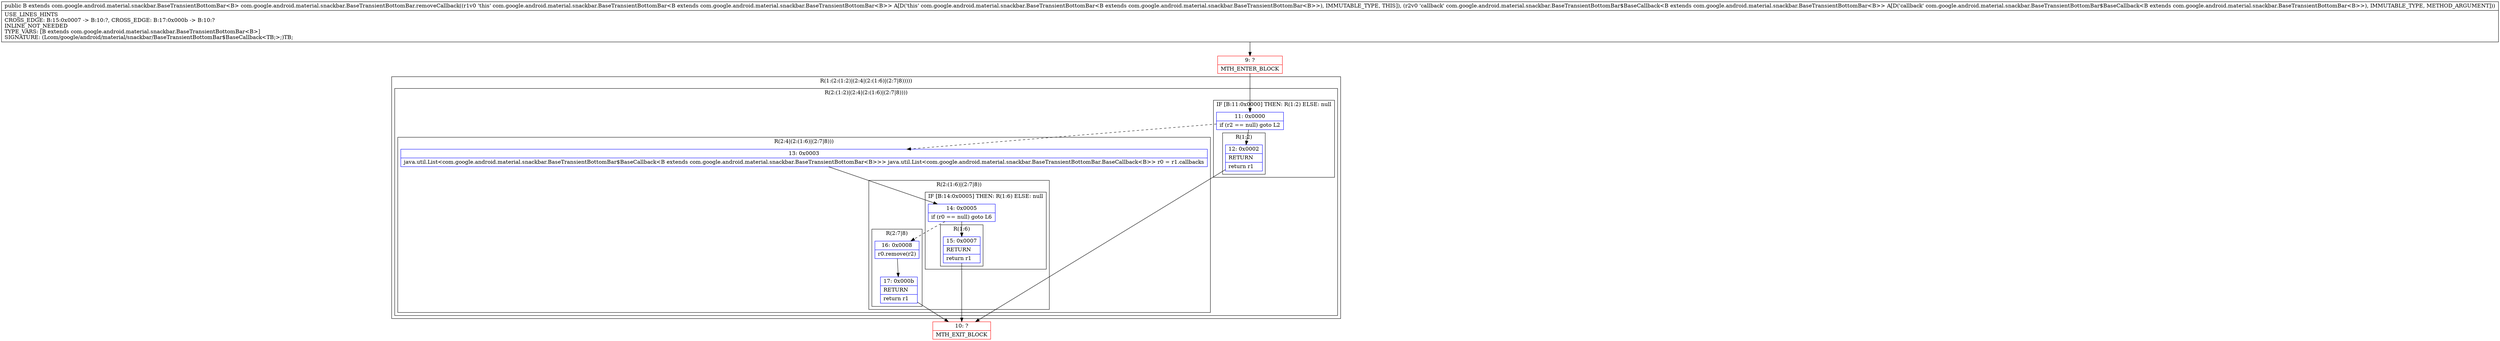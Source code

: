 digraph "CFG forcom.google.android.material.snackbar.BaseTransientBottomBar.removeCallback(Lcom\/google\/android\/material\/snackbar\/BaseTransientBottomBar$BaseCallback;)Lcom\/google\/android\/material\/snackbar\/BaseTransientBottomBar;" {
subgraph cluster_Region_557278835 {
label = "R(1:(2:(1:2)|(2:4|(2:(1:6)|(2:7|8)))))";
node [shape=record,color=blue];
subgraph cluster_Region_483755659 {
label = "R(2:(1:2)|(2:4|(2:(1:6)|(2:7|8))))";
node [shape=record,color=blue];
subgraph cluster_IfRegion_1444744915 {
label = "IF [B:11:0x0000] THEN: R(1:2) ELSE: null";
node [shape=record,color=blue];
Node_11 [shape=record,label="{11\:\ 0x0000|if (r2 == null) goto L2\l}"];
subgraph cluster_Region_1997696834 {
label = "R(1:2)";
node [shape=record,color=blue];
Node_12 [shape=record,label="{12\:\ 0x0002|RETURN\l|return r1\l}"];
}
}
subgraph cluster_Region_376671205 {
label = "R(2:4|(2:(1:6)|(2:7|8)))";
node [shape=record,color=blue];
Node_13 [shape=record,label="{13\:\ 0x0003|java.util.List\<com.google.android.material.snackbar.BaseTransientBottomBar$BaseCallback\<B extends com.google.android.material.snackbar.BaseTransientBottomBar\<B\>\>\> java.util.List\<com.google.android.material.snackbar.BaseTransientBottomBar.BaseCallback\<B\>\> r0 = r1.callbacks\l}"];
subgraph cluster_Region_1829542701 {
label = "R(2:(1:6)|(2:7|8))";
node [shape=record,color=blue];
subgraph cluster_IfRegion_71052685 {
label = "IF [B:14:0x0005] THEN: R(1:6) ELSE: null";
node [shape=record,color=blue];
Node_14 [shape=record,label="{14\:\ 0x0005|if (r0 == null) goto L6\l}"];
subgraph cluster_Region_1574808025 {
label = "R(1:6)";
node [shape=record,color=blue];
Node_15 [shape=record,label="{15\:\ 0x0007|RETURN\l|return r1\l}"];
}
}
subgraph cluster_Region_403613507 {
label = "R(2:7|8)";
node [shape=record,color=blue];
Node_16 [shape=record,label="{16\:\ 0x0008|r0.remove(r2)\l}"];
Node_17 [shape=record,label="{17\:\ 0x000b|RETURN\l|return r1\l}"];
}
}
}
}
}
Node_9 [shape=record,color=red,label="{9\:\ ?|MTH_ENTER_BLOCK\l}"];
Node_10 [shape=record,color=red,label="{10\:\ ?|MTH_EXIT_BLOCK\l}"];
MethodNode[shape=record,label="{public B extends com.google.android.material.snackbar.BaseTransientBottomBar\<B\> com.google.android.material.snackbar.BaseTransientBottomBar.removeCallback((r1v0 'this' com.google.android.material.snackbar.BaseTransientBottomBar\<B extends com.google.android.material.snackbar.BaseTransientBottomBar\<B\>\> A[D('this' com.google.android.material.snackbar.BaseTransientBottomBar\<B extends com.google.android.material.snackbar.BaseTransientBottomBar\<B\>\>), IMMUTABLE_TYPE, THIS]), (r2v0 'callback' com.google.android.material.snackbar.BaseTransientBottomBar$BaseCallback\<B extends com.google.android.material.snackbar.BaseTransientBottomBar\<B\>\> A[D('callback' com.google.android.material.snackbar.BaseTransientBottomBar$BaseCallback\<B extends com.google.android.material.snackbar.BaseTransientBottomBar\<B\>\>), IMMUTABLE_TYPE, METHOD_ARGUMENT]))  | USE_LINES_HINTS\lCROSS_EDGE: B:15:0x0007 \-\> B:10:?, CROSS_EDGE: B:17:0x000b \-\> B:10:?\lINLINE_NOT_NEEDED\lTYPE_VARS: [B extends com.google.android.material.snackbar.BaseTransientBottomBar\<B\>]\lSIGNATURE: (Lcom\/google\/android\/material\/snackbar\/BaseTransientBottomBar$BaseCallback\<TB;\>;)TB;\l}"];
MethodNode -> Node_9;Node_11 -> Node_12;
Node_11 -> Node_13[style=dashed];
Node_12 -> Node_10;
Node_13 -> Node_14;
Node_14 -> Node_15;
Node_14 -> Node_16[style=dashed];
Node_15 -> Node_10;
Node_16 -> Node_17;
Node_17 -> Node_10;
Node_9 -> Node_11;
}

